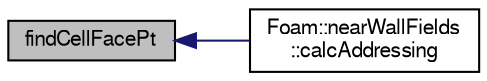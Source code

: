 digraph "findCellFacePt"
{
  bgcolor="transparent";
  edge [fontname="FreeSans",fontsize="10",labelfontname="FreeSans",labelfontsize="10"];
  node [fontname="FreeSans",fontsize="10",shape=record];
  rankdir="LR";
  Node1 [label="findCellFacePt",height=0.2,width=0.4,color="black", fillcolor="grey75", style="filled" fontcolor="black"];
  Node1 -> Node2 [dir="back",color="midnightblue",fontsize="10",style="solid",fontname="FreeSans"];
  Node2 [label="Foam::nearWallFields\l::calcAddressing",height=0.2,width=0.4,color="black",URL="$a01536.html#a7097a017d4eac4116d58a3cdbf507891",tooltip="Calculate addressing from cells back to patch faces. "];
}
